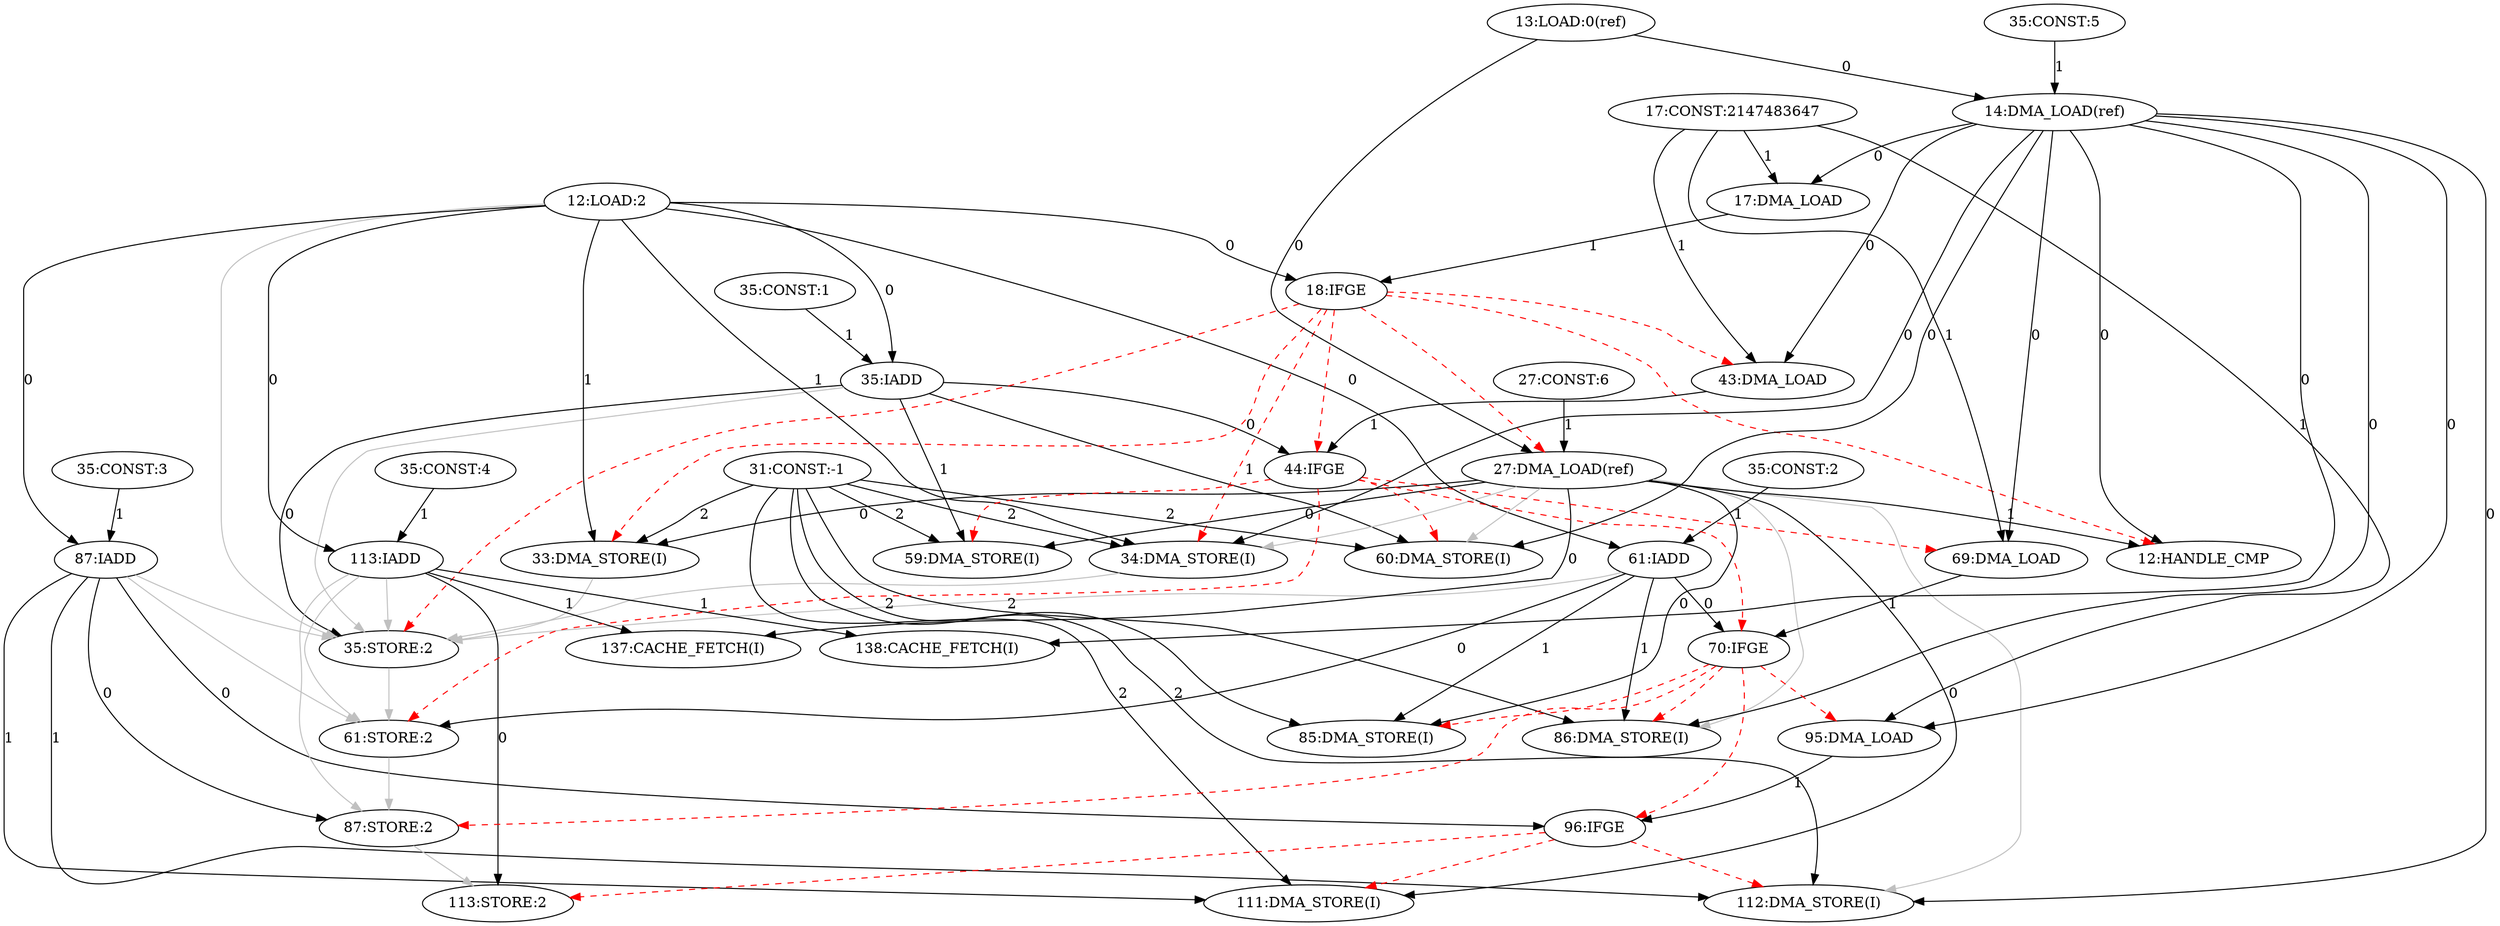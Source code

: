 digraph depgraph {
"35:IADD" -> "35:STORE:2"[label=0];
"12:LOAD:2" -> "35:STORE:2"[color=gray];
"18:IFGE" -> "35:STORE:2"[color=red,style=dashed];
"33:DMA_STORE(I)" -> "35:STORE:2"[color=gray];
"34:DMA_STORE(I)" -> "35:STORE:2"[color=gray];
"35:IADD" -> "35:STORE:2"[color=gray];
"61:IADD" -> "35:STORE:2"[color=gray];
"87:IADD" -> "35:STORE:2"[color=gray];
"113:IADD" -> "35:STORE:2"[color=gray];
"12:LOAD:2" -> "18:IFGE"[label=0];
"17:DMA_LOAD" -> "18:IFGE"[label=1];
"27:DMA_LOAD(ref)" -> "33:DMA_STORE(I)"[label=0];
"12:LOAD:2" -> "33:DMA_STORE(I)"[label=1];
"31:CONST:-1" -> "33:DMA_STORE(I)"[label=2];
"18:IFGE" -> "33:DMA_STORE(I)"[color=red,style=dashed];
"14:DMA_LOAD(ref)" -> "34:DMA_STORE(I)"[label=0];
"12:LOAD:2" -> "34:DMA_STORE(I)"[label=1];
"31:CONST:-1" -> "34:DMA_STORE(I)"[label=2];
"18:IFGE" -> "34:DMA_STORE(I)"[color=red,style=dashed];
"27:DMA_LOAD(ref)" -> "34:DMA_STORE(I)"[color=gray];
"12:LOAD:2" -> "35:IADD"[label=0];
"35:CONST:1" -> "35:IADD"[label=1];
"12:LOAD:2" -> "61:IADD"[label=0];
"35:CONST:2" -> "61:IADD"[label=1];
"12:LOAD:2" -> "87:IADD"[label=0];
"35:CONST:3" -> "87:IADD"[label=1];
"12:LOAD:2" -> "113:IADD"[label=0];
"35:CONST:4" -> "113:IADD"[label=1];
"13:LOAD:0(ref)" -> "14:DMA_LOAD(ref)"[label=0];
"35:CONST:5" -> "14:DMA_LOAD(ref)"[label=1];
"13:LOAD:0(ref)" -> "27:DMA_LOAD(ref)"[label=0];
"27:CONST:6" -> "27:DMA_LOAD(ref)"[label=1];
"18:IFGE" -> "27:DMA_LOAD(ref)"[color=red,style=dashed];
"14:DMA_LOAD(ref)" -> "17:DMA_LOAD"[label=0];
"17:CONST:2147483647" -> "17:DMA_LOAD"[label=1];
"14:DMA_LOAD(ref)" -> "43:DMA_LOAD"[label=0];
"17:CONST:2147483647" -> "43:DMA_LOAD"[label=1];
"18:IFGE" -> "43:DMA_LOAD"[color=red,style=dashed];
"14:DMA_LOAD(ref)" -> "60:DMA_STORE(I)"[label=0];
"35:IADD" -> "60:DMA_STORE(I)"[label=1];
"31:CONST:-1" -> "60:DMA_STORE(I)"[label=2];
"27:DMA_LOAD(ref)" -> "60:DMA_STORE(I)"[color=gray];
"44:IFGE" -> "60:DMA_STORE(I)"[color=red,style=dashed];
"14:DMA_LOAD(ref)" -> "69:DMA_LOAD"[label=0];
"17:CONST:2147483647" -> "69:DMA_LOAD"[label=1];
"44:IFGE" -> "69:DMA_LOAD"[color=red,style=dashed];
"14:DMA_LOAD(ref)" -> "86:DMA_STORE(I)"[label=0];
"61:IADD" -> "86:DMA_STORE(I)"[label=1];
"31:CONST:-1" -> "86:DMA_STORE(I)"[label=2];
"27:DMA_LOAD(ref)" -> "86:DMA_STORE(I)"[color=gray];
"70:IFGE" -> "86:DMA_STORE(I)"[color=red,style=dashed];
"14:DMA_LOAD(ref)" -> "95:DMA_LOAD"[label=0];
"17:CONST:2147483647" -> "95:DMA_LOAD"[label=1];
"70:IFGE" -> "95:DMA_LOAD"[color=red,style=dashed];
"14:DMA_LOAD(ref)" -> "112:DMA_STORE(I)"[label=0];
"87:IADD" -> "112:DMA_STORE(I)"[label=1];
"31:CONST:-1" -> "112:DMA_STORE(I)"[label=2];
"27:DMA_LOAD(ref)" -> "112:DMA_STORE(I)"[color=gray];
"96:IFGE" -> "112:DMA_STORE(I)"[color=red,style=dashed];
"14:DMA_LOAD(ref)" -> "138:CACHE_FETCH(I)"[label=0];
"113:IADD" -> "138:CACHE_FETCH(I)"[label=1];
"35:IADD" -> "44:IFGE"[label=0];
"43:DMA_LOAD" -> "44:IFGE"[label=1];
"18:IFGE" -> "44:IFGE"[color=red,style=dashed];
"27:DMA_LOAD(ref)" -> "59:DMA_STORE(I)"[label=0];
"35:IADD" -> "59:DMA_STORE(I)"[label=1];
"31:CONST:-1" -> "59:DMA_STORE(I)"[label=2];
"44:IFGE" -> "59:DMA_STORE(I)"[color=red,style=dashed];
"27:DMA_LOAD(ref)" -> "85:DMA_STORE(I)"[label=0];
"61:IADD" -> "85:DMA_STORE(I)"[label=1];
"31:CONST:-1" -> "85:DMA_STORE(I)"[label=2];
"70:IFGE" -> "85:DMA_STORE(I)"[color=red,style=dashed];
"27:DMA_LOAD(ref)" -> "111:DMA_STORE(I)"[label=0];
"87:IADD" -> "111:DMA_STORE(I)"[label=1];
"31:CONST:-1" -> "111:DMA_STORE(I)"[label=2];
"96:IFGE" -> "111:DMA_STORE(I)"[color=red,style=dashed];
"27:DMA_LOAD(ref)" -> "137:CACHE_FETCH(I)"[label=0];
"113:IADD" -> "137:CACHE_FETCH(I)"[label=1];
"61:IADD" -> "61:STORE:2"[label=0];
"35:STORE:2" -> "61:STORE:2"[color=gray];
"44:IFGE" -> "61:STORE:2"[color=red,style=dashed];
"87:IADD" -> "61:STORE:2"[color=gray];
"113:IADD" -> "61:STORE:2"[color=gray];
"61:IADD" -> "70:IFGE"[label=0];
"69:DMA_LOAD" -> "70:IFGE"[label=1];
"44:IFGE" -> "70:IFGE"[color=red,style=dashed];
"87:IADD" -> "87:STORE:2"[label=0];
"61:STORE:2" -> "87:STORE:2"[color=gray];
"70:IFGE" -> "87:STORE:2"[color=red,style=dashed];
"113:IADD" -> "87:STORE:2"[color=gray];
"87:IADD" -> "96:IFGE"[label=0];
"95:DMA_LOAD" -> "96:IFGE"[label=1];
"70:IFGE" -> "96:IFGE"[color=red,style=dashed];
"113:IADD" -> "113:STORE:2"[label=0];
"87:STORE:2" -> "113:STORE:2"[color=gray];
"96:IFGE" -> "113:STORE:2"[color=red,style=dashed];
"14:DMA_LOAD(ref)" -> "12:HANDLE_CMP"[label=0];
"27:DMA_LOAD(ref)" -> "12:HANDLE_CMP"[label=1];
"18:IFGE" -> "12:HANDLE_CMP"[color=red,style=dashed];
}